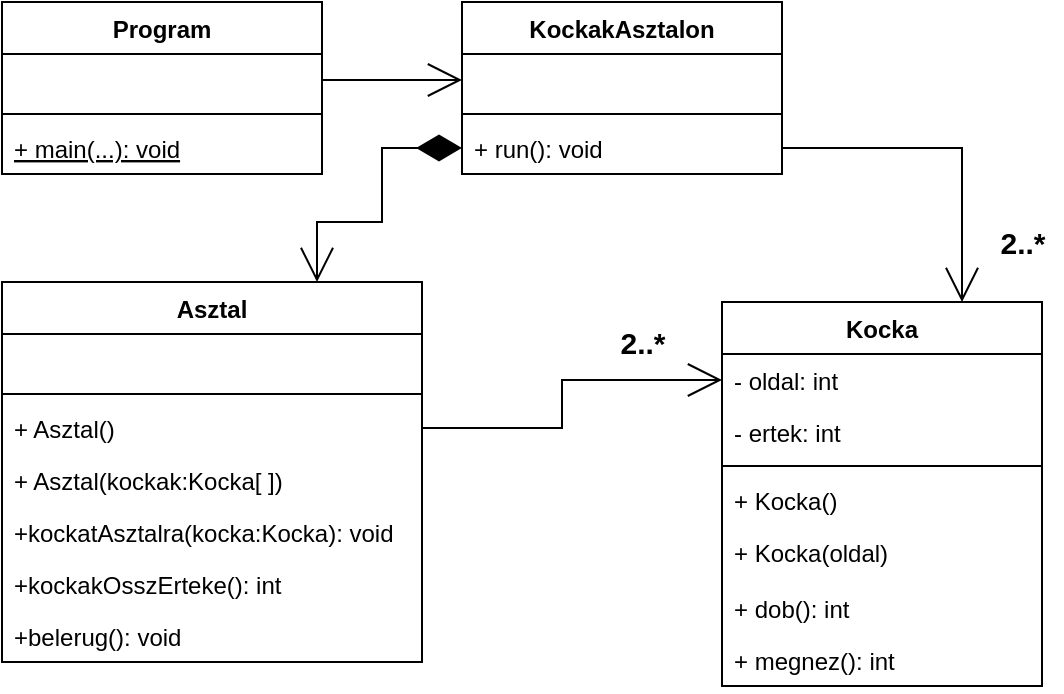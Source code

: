 <mxfile version="15.9.1" type="device"><diagram id="9awBfy4izSEqPm_IkWga" name="Page-1"><mxGraphModel dx="569" dy="295" grid="1" gridSize="10" guides="1" tooltips="1" connect="1" arrows="1" fold="1" page="1" pageScale="1" pageWidth="827" pageHeight="1169" math="0" shadow="0"><root><mxCell id="0"/><mxCell id="1" parent="0"/><mxCell id="6WA4QWPZHg_H1J2RASb1-1" value="Kocka" style="swimlane;fontStyle=1;align=center;verticalAlign=top;childLayout=stackLayout;horizontal=1;startSize=26;horizontalStack=0;resizeParent=1;resizeParentMax=0;resizeLast=0;collapsible=1;marginBottom=0;" parent="1" vertex="1"><mxGeometry x="520" y="190" width="160" height="192" as="geometry"/></mxCell><mxCell id="6WA4QWPZHg_H1J2RASb1-2" value="- oldal: int" style="text;strokeColor=none;fillColor=none;align=left;verticalAlign=top;spacingLeft=4;spacingRight=4;overflow=hidden;rotatable=0;points=[[0,0.5],[1,0.5]];portConstraint=eastwest;" parent="6WA4QWPZHg_H1J2RASb1-1" vertex="1"><mxGeometry y="26" width="160" height="26" as="geometry"/></mxCell><mxCell id="6WA4QWPZHg_H1J2RASb1-7" value="- ertek: int" style="text;strokeColor=none;fillColor=none;align=left;verticalAlign=top;spacingLeft=4;spacingRight=4;overflow=hidden;rotatable=0;points=[[0,0.5],[1,0.5]];portConstraint=eastwest;" parent="6WA4QWPZHg_H1J2RASb1-1" vertex="1"><mxGeometry y="52" width="160" height="26" as="geometry"/></mxCell><mxCell id="6WA4QWPZHg_H1J2RASb1-3" value="" style="line;strokeWidth=1;fillColor=none;align=left;verticalAlign=middle;spacingTop=-1;spacingLeft=3;spacingRight=3;rotatable=0;labelPosition=right;points=[];portConstraint=eastwest;" parent="6WA4QWPZHg_H1J2RASb1-1" vertex="1"><mxGeometry y="78" width="160" height="8" as="geometry"/></mxCell><mxCell id="6WA4QWPZHg_H1J2RASb1-4" value="+ Kocka()" style="text;strokeColor=none;fillColor=none;align=left;verticalAlign=top;spacingLeft=4;spacingRight=4;overflow=hidden;rotatable=0;points=[[0,0.5],[1,0.5]];portConstraint=eastwest;" parent="6WA4QWPZHg_H1J2RASb1-1" vertex="1"><mxGeometry y="86" width="160" height="26" as="geometry"/></mxCell><mxCell id="6WA4QWPZHg_H1J2RASb1-8" value="+ Kocka(oldal)" style="text;strokeColor=none;fillColor=none;align=left;verticalAlign=top;spacingLeft=4;spacingRight=4;overflow=hidden;rotatable=0;points=[[0,0.5],[1,0.5]];portConstraint=eastwest;" parent="6WA4QWPZHg_H1J2RASb1-1" vertex="1"><mxGeometry y="112" width="160" height="28" as="geometry"/></mxCell><mxCell id="6WA4QWPZHg_H1J2RASb1-5" value="+ dob(): int" style="text;strokeColor=none;fillColor=none;align=left;verticalAlign=top;spacingLeft=4;spacingRight=4;overflow=hidden;rotatable=0;points=[[0,0.5],[1,0.5]];portConstraint=eastwest;" parent="6WA4QWPZHg_H1J2RASb1-1" vertex="1"><mxGeometry y="140" width="160" height="26" as="geometry"/></mxCell><mxCell id="6WA4QWPZHg_H1J2RASb1-6" value="+ megnez(): int" style="text;strokeColor=none;fillColor=none;align=left;verticalAlign=top;spacingLeft=4;spacingRight=4;overflow=hidden;rotatable=0;points=[[0,0.5],[1,0.5]];portConstraint=eastwest;" parent="6WA4QWPZHg_H1J2RASb1-1" vertex="1"><mxGeometry y="166" width="160" height="26" as="geometry"/></mxCell><mxCell id="6WA4QWPZHg_H1J2RASb1-9" value="Asztal" style="swimlane;fontStyle=1;align=center;verticalAlign=top;childLayout=stackLayout;horizontal=1;startSize=26;horizontalStack=0;resizeParent=1;resizeParentMax=0;resizeLast=0;collapsible=1;marginBottom=0;" parent="1" vertex="1"><mxGeometry x="160" y="180" width="210" height="190" as="geometry"/></mxCell><mxCell id="6WA4QWPZHg_H1J2RASb1-10" value=" " style="text;strokeColor=none;fillColor=none;align=left;verticalAlign=top;spacingLeft=4;spacingRight=4;overflow=hidden;rotatable=0;points=[[0,0.5],[1,0.5]];portConstraint=eastwest;" parent="6WA4QWPZHg_H1J2RASb1-9" vertex="1"><mxGeometry y="26" width="210" height="26" as="geometry"/></mxCell><mxCell id="6WA4QWPZHg_H1J2RASb1-11" value="" style="line;strokeWidth=1;fillColor=none;align=left;verticalAlign=middle;spacingTop=-1;spacingLeft=3;spacingRight=3;rotatable=0;labelPosition=right;points=[];portConstraint=eastwest;" parent="6WA4QWPZHg_H1J2RASb1-9" vertex="1"><mxGeometry y="52" width="210" height="8" as="geometry"/></mxCell><mxCell id="6WA4QWPZHg_H1J2RASb1-12" value="+ Asztal()" style="text;strokeColor=none;fillColor=none;align=left;verticalAlign=top;spacingLeft=4;spacingRight=4;overflow=hidden;rotatable=0;points=[[0,0.5],[1,0.5]];portConstraint=eastwest;" parent="6WA4QWPZHg_H1J2RASb1-9" vertex="1"><mxGeometry y="60" width="210" height="26" as="geometry"/></mxCell><mxCell id="6WA4QWPZHg_H1J2RASb1-13" value="+ Asztal(kockak:Kocka[ ])" style="text;strokeColor=none;fillColor=none;align=left;verticalAlign=top;spacingLeft=4;spacingRight=4;overflow=hidden;rotatable=0;points=[[0,0.5],[1,0.5]];portConstraint=eastwest;" parent="6WA4QWPZHg_H1J2RASb1-9" vertex="1"><mxGeometry y="86" width="210" height="26" as="geometry"/></mxCell><mxCell id="6WA4QWPZHg_H1J2RASb1-14" value="+kockatAsztalra(kocka:Kocka): void" style="text;strokeColor=none;fillColor=none;align=left;verticalAlign=top;spacingLeft=4;spacingRight=4;overflow=hidden;rotatable=0;points=[[0,0.5],[1,0.5]];portConstraint=eastwest;" parent="6WA4QWPZHg_H1J2RASb1-9" vertex="1"><mxGeometry y="112" width="210" height="26" as="geometry"/></mxCell><mxCell id="6WA4QWPZHg_H1J2RASb1-15" value="+kockakOsszErteke(): int" style="text;strokeColor=none;fillColor=none;align=left;verticalAlign=top;spacingLeft=4;spacingRight=4;overflow=hidden;rotatable=0;points=[[0,0.5],[1,0.5]];portConstraint=eastwest;" parent="6WA4QWPZHg_H1J2RASb1-9" vertex="1"><mxGeometry y="138" width="210" height="26" as="geometry"/></mxCell><mxCell id="6WA4QWPZHg_H1J2RASb1-16" value="+belerug(): void" style="text;strokeColor=none;fillColor=none;align=left;verticalAlign=top;spacingLeft=4;spacingRight=4;overflow=hidden;rotatable=0;points=[[0,0.5],[1,0.5]];portConstraint=eastwest;" parent="6WA4QWPZHg_H1J2RASb1-9" vertex="1"><mxGeometry y="164" width="210" height="26" as="geometry"/></mxCell><mxCell id="6WA4QWPZHg_H1J2RASb1-17" value="Program" style="swimlane;fontStyle=1;align=center;verticalAlign=top;childLayout=stackLayout;horizontal=1;startSize=26;horizontalStack=0;resizeParent=1;resizeParentMax=0;resizeLast=0;collapsible=1;marginBottom=0;" parent="1" vertex="1"><mxGeometry x="160" y="40" width="160" height="86" as="geometry"/></mxCell><mxCell id="6WA4QWPZHg_H1J2RASb1-18" value=" " style="text;strokeColor=none;fillColor=none;align=left;verticalAlign=top;spacingLeft=4;spacingRight=4;overflow=hidden;rotatable=0;points=[[0,0.5],[1,0.5]];portConstraint=eastwest;" parent="6WA4QWPZHg_H1J2RASb1-17" vertex="1"><mxGeometry y="26" width="160" height="26" as="geometry"/></mxCell><mxCell id="6WA4QWPZHg_H1J2RASb1-19" value="" style="line;strokeWidth=1;fillColor=none;align=left;verticalAlign=middle;spacingTop=-1;spacingLeft=3;spacingRight=3;rotatable=0;labelPosition=right;points=[];portConstraint=eastwest;" parent="6WA4QWPZHg_H1J2RASb1-17" vertex="1"><mxGeometry y="52" width="160" height="8" as="geometry"/></mxCell><mxCell id="6WA4QWPZHg_H1J2RASb1-20" value="+ main(...): void" style="text;strokeColor=none;fillColor=none;align=left;verticalAlign=top;spacingLeft=4;spacingRight=4;overflow=hidden;rotatable=0;points=[[0,0.5],[1,0.5]];portConstraint=eastwest;fontStyle=4" parent="6WA4QWPZHg_H1J2RASb1-17" vertex="1"><mxGeometry y="60" width="160" height="26" as="geometry"/></mxCell><mxCell id="6WA4QWPZHg_H1J2RASb1-21" value="KockakAsztalon" style="swimlane;fontStyle=1;align=center;verticalAlign=top;childLayout=stackLayout;horizontal=1;startSize=26;horizontalStack=0;resizeParent=1;resizeParentMax=0;resizeLast=0;collapsible=1;marginBottom=0;" parent="1" vertex="1"><mxGeometry x="390" y="40" width="160" height="86" as="geometry"/></mxCell><mxCell id="6WA4QWPZHg_H1J2RASb1-22" value=" " style="text;strokeColor=none;fillColor=none;align=left;verticalAlign=top;spacingLeft=4;spacingRight=4;overflow=hidden;rotatable=0;points=[[0,0.5],[1,0.5]];portConstraint=eastwest;" parent="6WA4QWPZHg_H1J2RASb1-21" vertex="1"><mxGeometry y="26" width="160" height="26" as="geometry"/></mxCell><mxCell id="6WA4QWPZHg_H1J2RASb1-23" value="" style="line;strokeWidth=1;fillColor=none;align=left;verticalAlign=middle;spacingTop=-1;spacingLeft=3;spacingRight=3;rotatable=0;labelPosition=right;points=[];portConstraint=eastwest;" parent="6WA4QWPZHg_H1J2RASb1-21" vertex="1"><mxGeometry y="52" width="160" height="8" as="geometry"/></mxCell><mxCell id="6WA4QWPZHg_H1J2RASb1-24" value="+ run(): void" style="text;strokeColor=none;fillColor=none;align=left;verticalAlign=top;spacingLeft=4;spacingRight=4;overflow=hidden;rotatable=0;points=[[0,0.5],[1,0.5]];portConstraint=eastwest;" parent="6WA4QWPZHg_H1J2RASb1-21" vertex="1"><mxGeometry y="60" width="160" height="26" as="geometry"/></mxCell><mxCell id="6WA4QWPZHg_H1J2RASb1-25" style="edgeStyle=orthogonalEdgeStyle;rounded=0;orthogonalLoop=1;jettySize=auto;html=1;exitX=1;exitY=0.5;exitDx=0;exitDy=0;entryX=0;entryY=0.5;entryDx=0;entryDy=0;endArrow=open;endFill=0;endSize=15;" parent="1" source="6WA4QWPZHg_H1J2RASb1-18" target="6WA4QWPZHg_H1J2RASb1-22" edge="1"><mxGeometry relative="1" as="geometry"/></mxCell><mxCell id="6WA4QWPZHg_H1J2RASb1-26" style="edgeStyle=orthogonalEdgeStyle;rounded=0;orthogonalLoop=1;jettySize=auto;html=1;exitX=1;exitY=0.5;exitDx=0;exitDy=0;entryX=0.75;entryY=0;entryDx=0;entryDy=0;endArrow=open;endFill=0;endSize=15;" parent="1" source="6WA4QWPZHg_H1J2RASb1-24" target="6WA4QWPZHg_H1J2RASb1-1" edge="1"><mxGeometry relative="1" as="geometry"/></mxCell><mxCell id="6WA4QWPZHg_H1J2RASb1-27" style="edgeStyle=orthogonalEdgeStyle;rounded=0;orthogonalLoop=1;jettySize=auto;html=1;exitX=0;exitY=0.5;exitDx=0;exitDy=0;entryX=0.75;entryY=0;entryDx=0;entryDy=0;endArrow=open;endFill=0;endSize=15;startArrow=diamondThin;startFill=1;startSize=20;" parent="1" source="6WA4QWPZHg_H1J2RASb1-24" target="6WA4QWPZHg_H1J2RASb1-9" edge="1"><mxGeometry relative="1" as="geometry"><Array as="points"><mxPoint x="350" y="113"/><mxPoint x="350" y="150"/><mxPoint x="318" y="150"/></Array></mxGeometry></mxCell><mxCell id="6WA4QWPZHg_H1J2RASb1-28" style="edgeStyle=orthogonalEdgeStyle;rounded=0;orthogonalLoop=1;jettySize=auto;html=1;exitX=1;exitY=0.5;exitDx=0;exitDy=0;entryX=0;entryY=0.5;entryDx=0;entryDy=0;endArrow=open;endFill=0;endSize=15;" parent="1" source="6WA4QWPZHg_H1J2RASb1-12" target="6WA4QWPZHg_H1J2RASb1-2" edge="1"><mxGeometry relative="1" as="geometry"/></mxCell><mxCell id="6WA4QWPZHg_H1J2RASb1-29" value="2..*" style="text;html=1;align=center;verticalAlign=middle;resizable=0;points=[];autosize=1;strokeColor=none;fillColor=none;fontSize=15;fontStyle=1" parent="1" vertex="1"><mxGeometry x="460" y="200" width="40" height="20" as="geometry"/></mxCell><mxCell id="6WA4QWPZHg_H1J2RASb1-30" value="2..*" style="text;html=1;align=center;verticalAlign=middle;resizable=0;points=[];autosize=1;strokeColor=none;fillColor=none;fontSize=15;fontStyle=1" parent="1" vertex="1"><mxGeometry x="650" y="150" width="40" height="20" as="geometry"/></mxCell></root></mxGraphModel></diagram></mxfile>